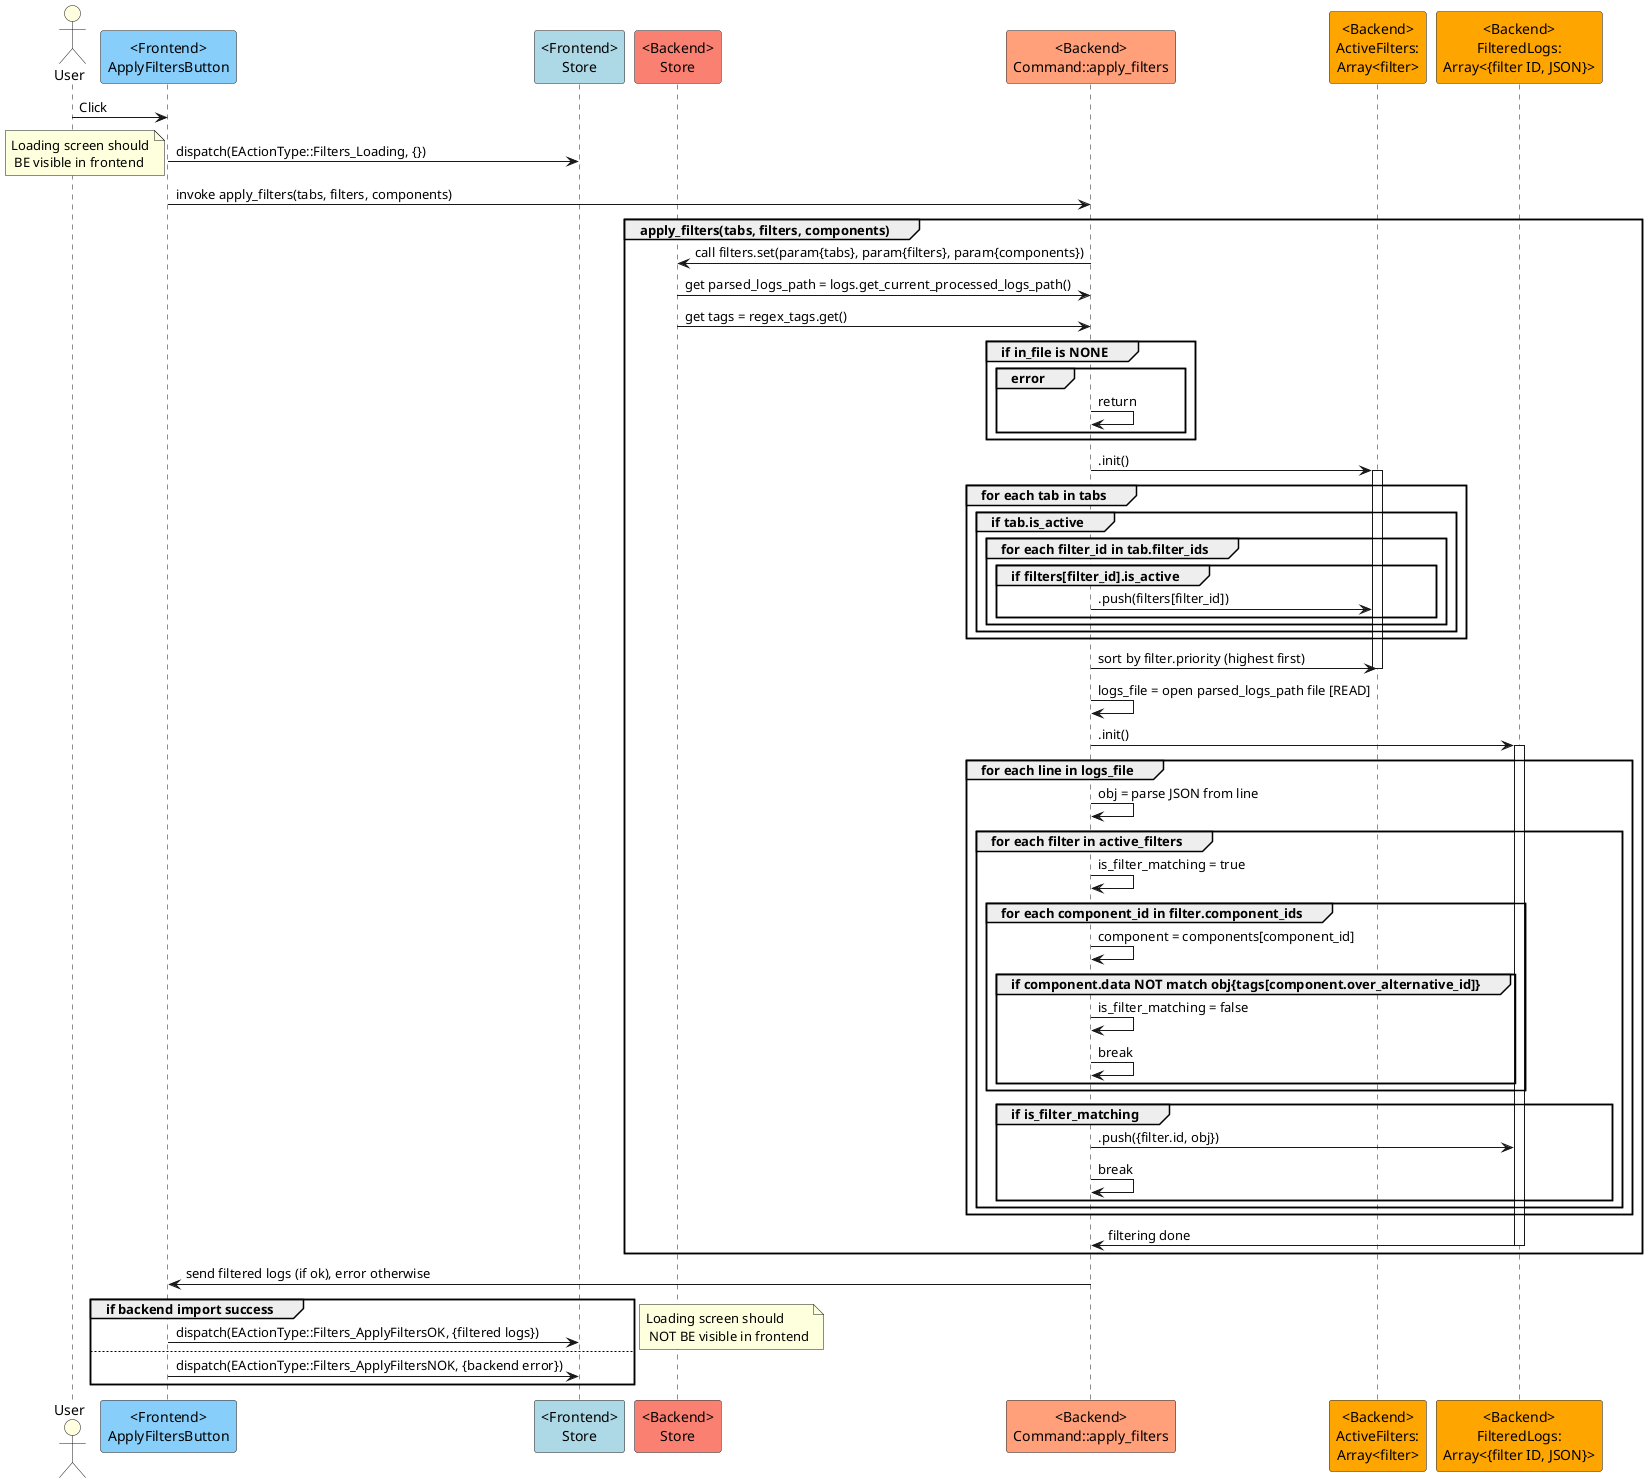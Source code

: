 @startuml ApplyFilters

' -------------------------------------------------------------------------- `
'                     Copyright (c) by OopsieLogsy 2025                      `
' -------------------------------------------------------------------------- `
' @license https://github.com/TheAncientOwl/oopsie-logsy/blob/main/LICENSE
' 
' @file ApplyFilters.puml
' @author Alexandru Delegeanu
' @version: 0.2
' @description Apply filters scheme
'

actor User #LightYellow
participant "<Frontend>\nApplyFiltersButton" as FrontendApply #LightSkyBlue
participant "<Frontend>\nStore" as FrontendStore #LightBlue
participant "<Backend>\nStore" as BackendStore #Salmon
participant "<Backend>\nCommand::apply_filters" as BackendApply #LightSalmon
participant "<Backend>\nActiveFilters:\nArray<filter>" as active_filters #Orange
participant "<Backend>\nFilteredLogs:\nArray<{filter ID, JSON}>" as filtered_logs #Orange

User -> FrontendApply : Click

FrontendApply -> FrontendStore : dispatch(EActionType::Filters_Loading, {})
note left
    Loading screen should
     BE visible in frontend
end note
FrontendApply -> BackendApply : invoke apply_filters(tabs, filters, components)

group apply_filters(tabs, filters, components)
    BackendApply -> BackendStore : call filters.set(param{tabs}, param{filters}, param{components})

    BackendStore -> BackendApply : get parsed_logs_path = logs.get_current_processed_logs_path()
    BackendStore -> BackendApply : get tags = regex_tags.get()

    group if in_file is NONE
        group error
            BackendApply -> BackendApply : return
        end
    end

    BackendApply -> active_filters : .init()
    activate active_filters
    group for each tab in tabs
        group if tab.is_active
            group for each filter_id in tab.filter_ids
                group if filters[filter_id].is_active
                    BackendApply -> active_filters : .push(filters[filter_id])
                end
            end
        end
    end
    BackendApply -> active_filters : sort by filter.priority (highest first)
    ' TODO: consider using a priority queue later
    deactivate active_filters

    BackendApply -> BackendApply : logs_file = open parsed_logs_path file [READ]
    BackendApply -> filtered_logs : .init()
    activate filtered_logs
    group for each line in logs_file
        BackendApply -> BackendApply : obj = parse JSON from line
        group for each filter in active_filters
            BackendApply -> BackendApply : is_filter_matching = true
            group for each component_id in filter.component_ids
                BackendApply -> BackendApply : component = components[component_id]
                group if component.data NOT match obj{tags[component.over_alternative_id]}
                    BackendApply -> BackendApply : is_filter_matching = false
                    BackendApply -> BackendApply : break
                end
            end
            group if is_filter_matching
                BackendApply -> filtered_logs : .push({filter.id, obj})
                BackendApply -> BackendApply : break
            end
        end
    end
    filtered_logs -> BackendApply : filtering done
    deactivate filtered_logs
end

BackendApply -> FrontendApply : send filtered logs (if ok), error otherwise

group if backend import success
    FrontendApply -> FrontendStore : dispatch(EActionType::Filters_ApplyFiltersOK, {filtered logs})
else
    FrontendApply -> FrontendStore : dispatch(EActionType::Filters_ApplyFiltersNOK, {backend error})
end
note right
    Loading screen should
     NOT BE visible in frontend
end note

@enduml
